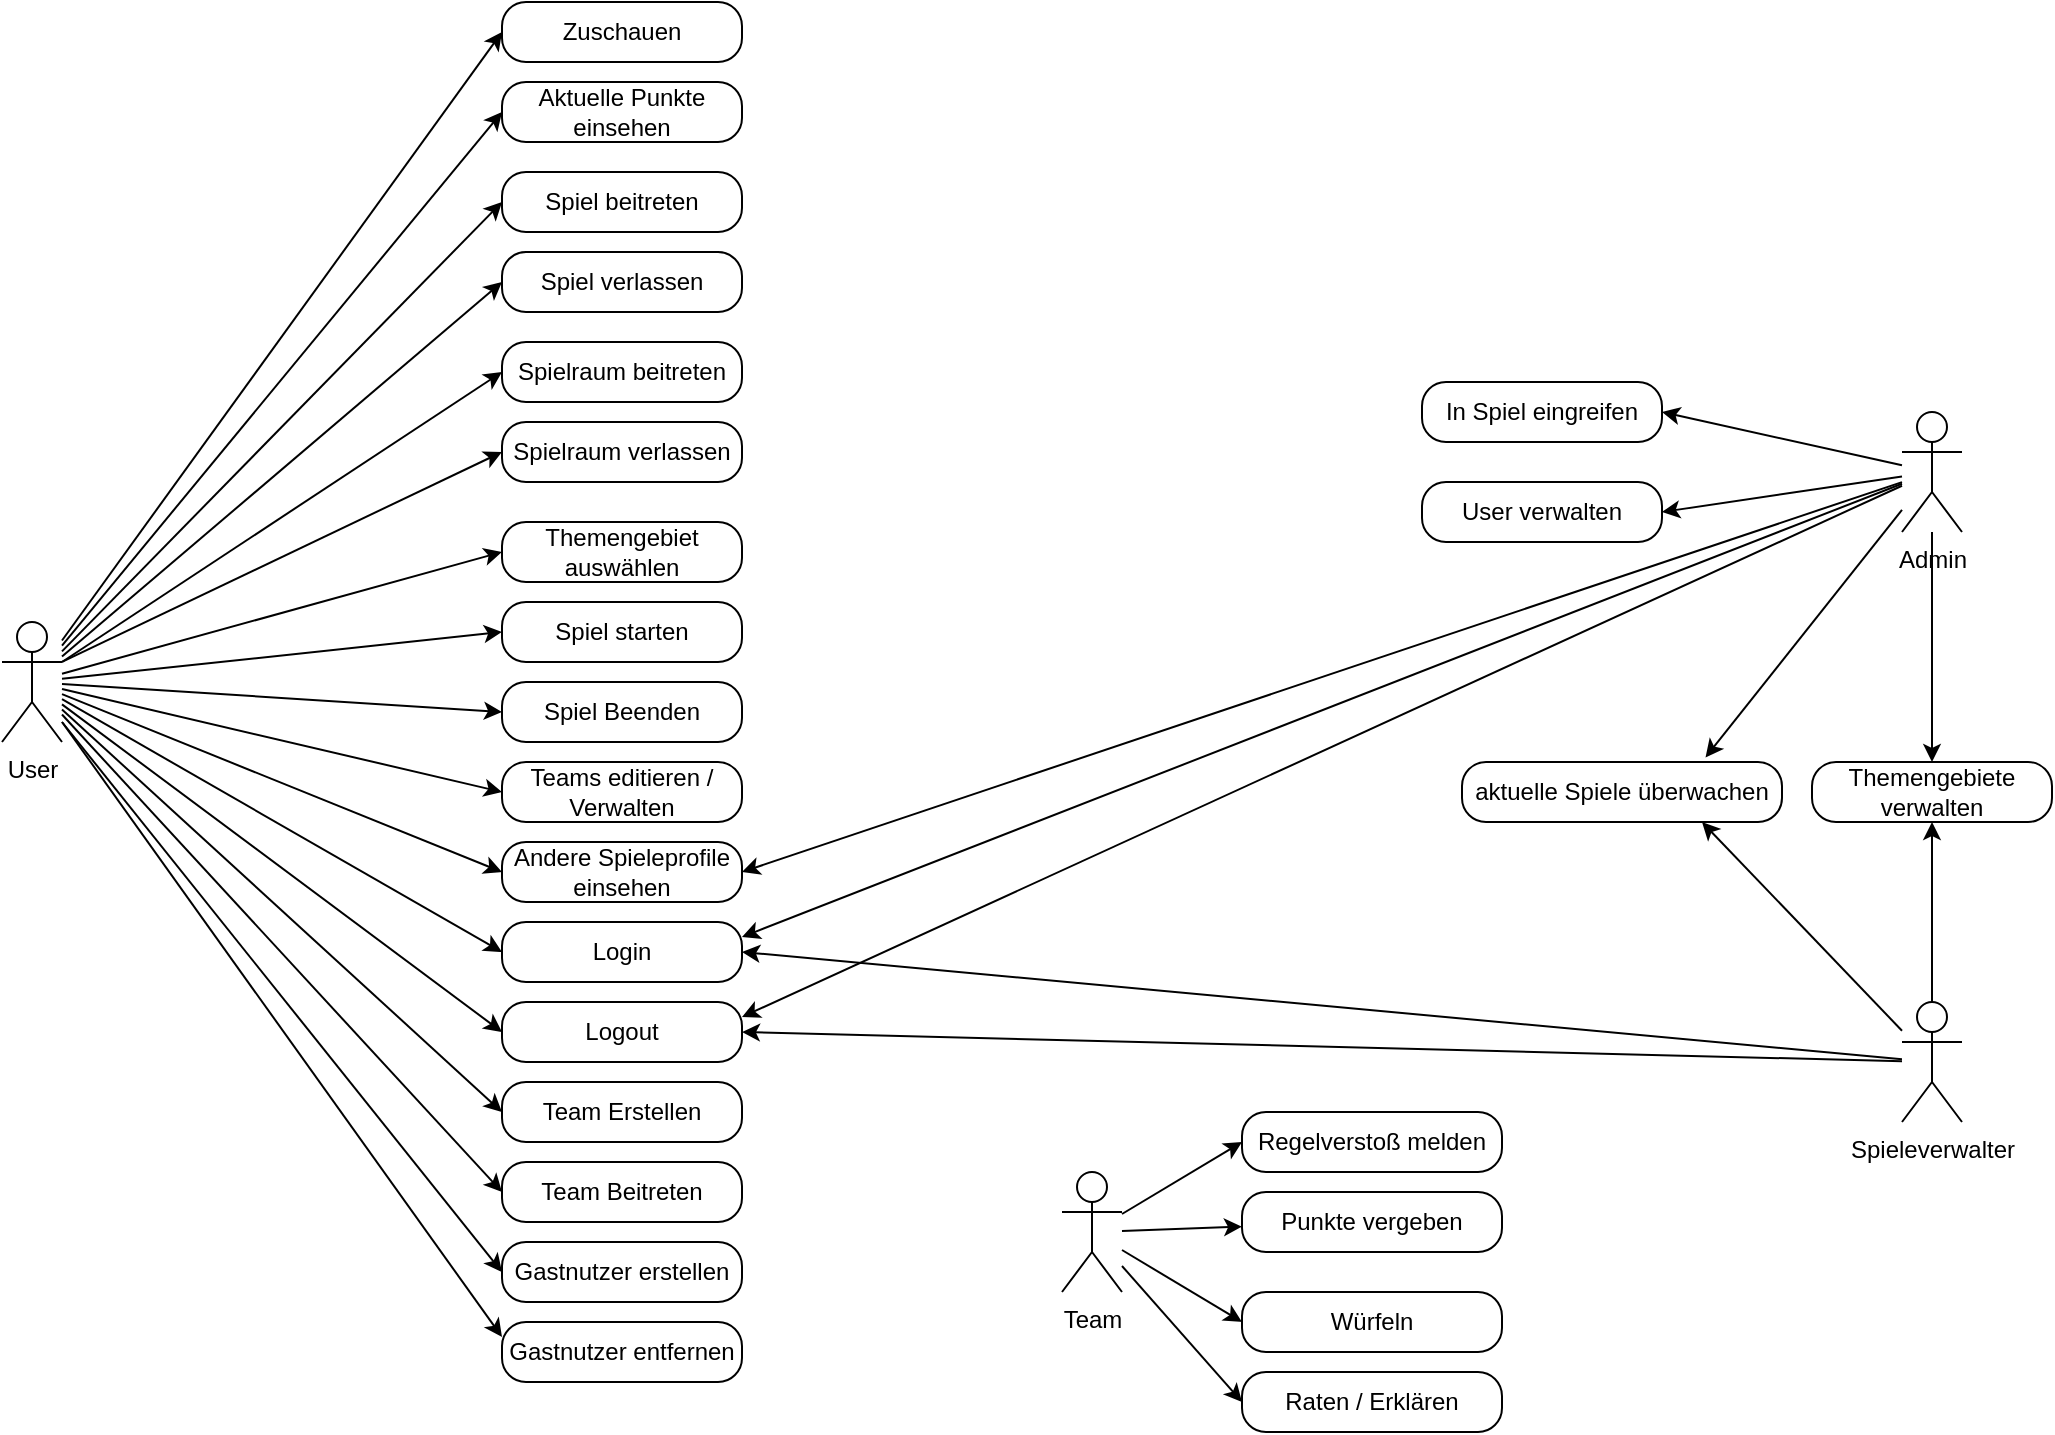<mxfile version="13.9.9" type="device"><diagram id="q9h-szZ93JFTQhc0yEkR" name="Page-1"><mxGraphModel dx="2249" dy="1991" grid="1" gridSize="10" guides="1" tooltips="1" connect="1" arrows="1" fold="1" page="1" pageScale="1" pageWidth="827" pageHeight="1169" math="0" shadow="0"><root><mxCell id="0"/><mxCell id="1" parent="0"/><mxCell id="AtW78XslK7RhBpEaeAJY-25" style="edgeStyle=none;rounded=0;orthogonalLoop=1;jettySize=auto;html=1;entryX=0;entryY=0.5;entryDx=0;entryDy=0;" parent="1" source="AtW78XslK7RhBpEaeAJY-1" target="AtW78XslK7RhBpEaeAJY-21" edge="1"><mxGeometry relative="1" as="geometry"/></mxCell><mxCell id="AtW78XslK7RhBpEaeAJY-35" style="edgeStyle=none;rounded=0;orthogonalLoop=1;jettySize=auto;html=1;entryX=0;entryY=0.5;entryDx=0;entryDy=0;" parent="1" source="AtW78XslK7RhBpEaeAJY-1" target="AtW78XslK7RhBpEaeAJY-14" edge="1"><mxGeometry relative="1" as="geometry"/></mxCell><mxCell id="AtW78XslK7RhBpEaeAJY-36" style="edgeStyle=none;rounded=0;orthogonalLoop=1;jettySize=auto;html=1;entryX=0;entryY=0.5;entryDx=0;entryDy=0;" parent="1" source="AtW78XslK7RhBpEaeAJY-1" target="AtW78XslK7RhBpEaeAJY-13" edge="1"><mxGeometry relative="1" as="geometry"/></mxCell><mxCell id="AtW78XslK7RhBpEaeAJY-37" style="edgeStyle=none;rounded=0;orthogonalLoop=1;jettySize=auto;html=1;entryX=0;entryY=0.5;entryDx=0;entryDy=0;" parent="1" source="AtW78XslK7RhBpEaeAJY-1" target="AtW78XslK7RhBpEaeAJY-8" edge="1"><mxGeometry relative="1" as="geometry"/></mxCell><mxCell id="AtW78XslK7RhBpEaeAJY-38" style="edgeStyle=none;rounded=0;orthogonalLoop=1;jettySize=auto;html=1;entryX=0;entryY=0.5;entryDx=0;entryDy=0;" parent="1" source="AtW78XslK7RhBpEaeAJY-1" target="AtW78XslK7RhBpEaeAJY-7" edge="1"><mxGeometry relative="1" as="geometry"><mxPoint x="210" y="170" as="targetPoint"/></mxGeometry></mxCell><mxCell id="AtW78XslK7RhBpEaeAJY-39" style="edgeStyle=none;rounded=0;orthogonalLoop=1;jettySize=auto;html=1;entryX=0;entryY=0.5;entryDx=0;entryDy=0;" parent="1" source="AtW78XslK7RhBpEaeAJY-1" target="AtW78XslK7RhBpEaeAJY-5" edge="1"><mxGeometry relative="1" as="geometry"/></mxCell><mxCell id="AtW78XslK7RhBpEaeAJY-40" style="edgeStyle=none;rounded=0;orthogonalLoop=1;jettySize=auto;html=1;entryX=0;entryY=0.5;entryDx=0;entryDy=0;" parent="1" source="AtW78XslK7RhBpEaeAJY-1" target="AtW78XslK7RhBpEaeAJY-6" edge="1"><mxGeometry relative="1" as="geometry"/></mxCell><mxCell id="AtW78XslK7RhBpEaeAJY-48" style="edgeStyle=none;rounded=0;orthogonalLoop=1;jettySize=auto;html=1;entryX=0;entryY=0.5;entryDx=0;entryDy=0;" parent="1" source="AtW78XslK7RhBpEaeAJY-1" target="AtW78XslK7RhBpEaeAJY-46" edge="1"><mxGeometry relative="1" as="geometry"/></mxCell><mxCell id="AtW78XslK7RhBpEaeAJY-49" style="edgeStyle=none;rounded=0;orthogonalLoop=1;jettySize=auto;html=1;entryX=0;entryY=0.5;entryDx=0;entryDy=0;" parent="1" source="AtW78XslK7RhBpEaeAJY-1" target="AtW78XslK7RhBpEaeAJY-47" edge="1"><mxGeometry relative="1" as="geometry"/></mxCell><mxCell id="AtW78XslK7RhBpEaeAJY-56" style="edgeStyle=none;rounded=0;orthogonalLoop=1;jettySize=auto;html=1;entryX=0;entryY=0.5;entryDx=0;entryDy=0;" parent="1" source="AtW78XslK7RhBpEaeAJY-1" target="AtW78XslK7RhBpEaeAJY-54" edge="1"><mxGeometry relative="1" as="geometry"/></mxCell><mxCell id="AtW78XslK7RhBpEaeAJY-57" style="edgeStyle=none;rounded=0;orthogonalLoop=1;jettySize=auto;html=1;entryX=0;entryY=0.5;entryDx=0;entryDy=0;" parent="1" source="AtW78XslK7RhBpEaeAJY-1" target="AtW78XslK7RhBpEaeAJY-55" edge="1"><mxGeometry relative="1" as="geometry"/></mxCell><mxCell id="24J4Fb3gOJBgNPUQDQmY-6" style="edgeStyle=none;rounded=0;orthogonalLoop=1;jettySize=auto;html=1;entryX=0;entryY=0.5;entryDx=0;entryDy=0;" parent="1" source="AtW78XslK7RhBpEaeAJY-1" target="24J4Fb3gOJBgNPUQDQmY-5" edge="1"><mxGeometry relative="1" as="geometry"/></mxCell><mxCell id="24J4Fb3gOJBgNPUQDQmY-15" style="edgeStyle=none;rounded=0;orthogonalLoop=1;jettySize=auto;html=1;entryX=0;entryY=0.5;entryDx=0;entryDy=0;" parent="1" source="AtW78XslK7RhBpEaeAJY-1" target="24J4Fb3gOJBgNPUQDQmY-14" edge="1"><mxGeometry relative="1" as="geometry"/></mxCell><mxCell id="AtW78XslK7RhBpEaeAJY-1" value="User" style="shape=umlActor;verticalLabelPosition=bottom;verticalAlign=top;html=1;outlineConnect=0;" parent="1" vertex="1"><mxGeometry x="-40" y="290" width="30" height="60" as="geometry"/></mxCell><mxCell id="AtW78XslK7RhBpEaeAJY-41" style="edgeStyle=none;rounded=0;orthogonalLoop=1;jettySize=auto;html=1;entryX=0;entryY=0.5;entryDx=0;entryDy=0;" parent="1" source="AtW78XslK7RhBpEaeAJY-2" target="AtW78XslK7RhBpEaeAJY-10" edge="1"><mxGeometry relative="1" as="geometry"/></mxCell><mxCell id="AtW78XslK7RhBpEaeAJY-42" style="edgeStyle=none;rounded=0;orthogonalLoop=1;jettySize=auto;html=1;" parent="1" source="AtW78XslK7RhBpEaeAJY-2" target="AtW78XslK7RhBpEaeAJY-11" edge="1"><mxGeometry relative="1" as="geometry"/></mxCell><mxCell id="AtW78XslK7RhBpEaeAJY-44" style="edgeStyle=none;rounded=0;orthogonalLoop=1;jettySize=auto;html=1;entryX=0;entryY=0.5;entryDx=0;entryDy=0;" parent="1" source="AtW78XslK7RhBpEaeAJY-2" target="AtW78XslK7RhBpEaeAJY-9" edge="1"><mxGeometry relative="1" as="geometry"/></mxCell><mxCell id="AtW78XslK7RhBpEaeAJY-45" style="edgeStyle=none;rounded=0;orthogonalLoop=1;jettySize=auto;html=1;entryX=0;entryY=0.5;entryDx=0;entryDy=0;" parent="1" source="AtW78XslK7RhBpEaeAJY-2" target="AtW78XslK7RhBpEaeAJY-23" edge="1"><mxGeometry relative="1" as="geometry"/></mxCell><mxCell id="AtW78XslK7RhBpEaeAJY-2" value="Team" style="shape=umlActor;verticalLabelPosition=bottom;verticalAlign=top;html=1;outlineConnect=0;" parent="1" vertex="1"><mxGeometry x="490" y="565" width="30" height="60" as="geometry"/></mxCell><mxCell id="AtW78XslK7RhBpEaeAJY-5" value="Login" style="rounded=1;whiteSpace=wrap;html=1;arcSize=40;" parent="1" vertex="1"><mxGeometry x="210" y="440" width="120" height="30" as="geometry"/></mxCell><mxCell id="AtW78XslK7RhBpEaeAJY-6" value="Logout" style="rounded=1;whiteSpace=wrap;html=1;arcSize=40;" parent="1" vertex="1"><mxGeometry x="210" y="480" width="120" height="30" as="geometry"/></mxCell><mxCell id="AtW78XslK7RhBpEaeAJY-7" value="Spiel beitreten" style="rounded=1;whiteSpace=wrap;html=1;arcSize=40;" parent="1" vertex="1"><mxGeometry x="210" y="65" width="120" height="30" as="geometry"/></mxCell><mxCell id="AtW78XslK7RhBpEaeAJY-8" value="Spiel verlassen" style="rounded=1;whiteSpace=wrap;html=1;arcSize=40;" parent="1" vertex="1"><mxGeometry x="210" y="105" width="120" height="30" as="geometry"/></mxCell><mxCell id="AtW78XslK7RhBpEaeAJY-9" value="Würfeln" style="rounded=1;whiteSpace=wrap;html=1;arcSize=40;" parent="1" vertex="1"><mxGeometry x="580" y="625" width="130" height="30" as="geometry"/></mxCell><mxCell id="AtW78XslK7RhBpEaeAJY-10" value="Regelverstoß melden" style="rounded=1;whiteSpace=wrap;html=1;arcSize=40;" parent="1" vertex="1"><mxGeometry x="580" y="535" width="130" height="30" as="geometry"/></mxCell><mxCell id="AtW78XslK7RhBpEaeAJY-11" value="Punkte vergeben" style="rounded=1;whiteSpace=wrap;html=1;arcSize=40;" parent="1" vertex="1"><mxGeometry x="580" y="575" width="130" height="30" as="geometry"/></mxCell><mxCell id="AtW78XslK7RhBpEaeAJY-24" style="rounded=0;orthogonalLoop=1;jettySize=auto;html=1;entryX=1;entryY=0.5;entryDx=0;entryDy=0;" parent="1" source="AtW78XslK7RhBpEaeAJY-12" target="AtW78XslK7RhBpEaeAJY-21" edge="1"><mxGeometry relative="1" as="geometry"/></mxCell><mxCell id="AtW78XslK7RhBpEaeAJY-28" style="edgeStyle=none;rounded=0;orthogonalLoop=1;jettySize=auto;html=1;entryX=0.5;entryY=0;entryDx=0;entryDy=0;" parent="1" source="AtW78XslK7RhBpEaeAJY-12" target="AtW78XslK7RhBpEaeAJY-15" edge="1"><mxGeometry relative="1" as="geometry"/></mxCell><mxCell id="AtW78XslK7RhBpEaeAJY-30" style="edgeStyle=none;rounded=0;orthogonalLoop=1;jettySize=auto;html=1;entryX=1;entryY=0.5;entryDx=0;entryDy=0;" parent="1" source="AtW78XslK7RhBpEaeAJY-12" target="AtW78XslK7RhBpEaeAJY-19" edge="1"><mxGeometry relative="1" as="geometry"/></mxCell><mxCell id="AtW78XslK7RhBpEaeAJY-33" style="edgeStyle=none;rounded=0;orthogonalLoop=1;jettySize=auto;html=1;entryX=1;entryY=0.25;entryDx=0;entryDy=0;" parent="1" source="AtW78XslK7RhBpEaeAJY-12" target="AtW78XslK7RhBpEaeAJY-5" edge="1"><mxGeometry relative="1" as="geometry"/></mxCell><mxCell id="AtW78XslK7RhBpEaeAJY-34" style="edgeStyle=none;rounded=0;orthogonalLoop=1;jettySize=auto;html=1;entryX=1;entryY=0.25;entryDx=0;entryDy=0;" parent="1" source="AtW78XslK7RhBpEaeAJY-12" target="AtW78XslK7RhBpEaeAJY-6" edge="1"><mxGeometry relative="1" as="geometry"/></mxCell><mxCell id="AtW78XslK7RhBpEaeAJY-52" style="edgeStyle=none;rounded=0;orthogonalLoop=1;jettySize=auto;html=1;entryX=0.761;entryY=-0.077;entryDx=0;entryDy=0;entryPerimeter=0;" parent="1" source="AtW78XslK7RhBpEaeAJY-12" target="AtW78XslK7RhBpEaeAJY-50" edge="1"><mxGeometry relative="1" as="geometry"/></mxCell><mxCell id="AtW78XslK7RhBpEaeAJY-59" style="edgeStyle=none;rounded=0;orthogonalLoop=1;jettySize=auto;html=1;entryX=1;entryY=0.5;entryDx=0;entryDy=0;" parent="1" source="AtW78XslK7RhBpEaeAJY-12" target="AtW78XslK7RhBpEaeAJY-58" edge="1"><mxGeometry relative="1" as="geometry"/></mxCell><mxCell id="AtW78XslK7RhBpEaeAJY-12" value="Admin" style="shape=umlActor;verticalLabelPosition=bottom;verticalAlign=top;html=1;outlineConnect=0;" parent="1" vertex="1"><mxGeometry x="910" y="185" width="30" height="60" as="geometry"/></mxCell><mxCell id="AtW78XslK7RhBpEaeAJY-13" value="Themengebiet auswählen" style="rounded=1;whiteSpace=wrap;html=1;arcSize=40;" parent="1" vertex="1"><mxGeometry x="210" y="240" width="120" height="30" as="geometry"/></mxCell><mxCell id="AtW78XslK7RhBpEaeAJY-14" value="Spiel starten" style="rounded=1;whiteSpace=wrap;html=1;arcSize=40;" parent="1" vertex="1"><mxGeometry x="210" y="280" width="120" height="30" as="geometry"/></mxCell><mxCell id="AtW78XslK7RhBpEaeAJY-15" value="Themengebiete verwalten" style="rounded=1;whiteSpace=wrap;html=1;arcSize=40;" parent="1" vertex="1"><mxGeometry x="865" y="360" width="120" height="30" as="geometry"/></mxCell><mxCell id="AtW78XslK7RhBpEaeAJY-19" value="User verwalten" style="rounded=1;whiteSpace=wrap;html=1;arcSize=40;" parent="1" vertex="1"><mxGeometry x="670" y="220" width="120" height="30" as="geometry"/></mxCell><mxCell id="AtW78XslK7RhBpEaeAJY-21" value="Andere Spieleprofile einsehen" style="rounded=1;whiteSpace=wrap;html=1;arcSize=40;" parent="1" vertex="1"><mxGeometry x="210" y="400" width="120" height="30" as="geometry"/></mxCell><mxCell id="AtW78XslK7RhBpEaeAJY-23" value="Raten / Erklären" style="rounded=1;whiteSpace=wrap;html=1;arcSize=40;" parent="1" vertex="1"><mxGeometry x="580" y="665" width="130" height="30" as="geometry"/></mxCell><mxCell id="AtW78XslK7RhBpEaeAJY-27" style="edgeStyle=none;rounded=0;orthogonalLoop=1;jettySize=auto;html=1;entryX=0.5;entryY=1;entryDx=0;entryDy=0;" parent="1" source="AtW78XslK7RhBpEaeAJY-26" target="AtW78XslK7RhBpEaeAJY-15" edge="1"><mxGeometry relative="1" as="geometry"/></mxCell><mxCell id="AtW78XslK7RhBpEaeAJY-31" style="edgeStyle=none;rounded=0;orthogonalLoop=1;jettySize=auto;html=1;entryX=1;entryY=0.5;entryDx=0;entryDy=0;" parent="1" source="AtW78XslK7RhBpEaeAJY-26" target="AtW78XslK7RhBpEaeAJY-5" edge="1"><mxGeometry relative="1" as="geometry"/></mxCell><mxCell id="AtW78XslK7RhBpEaeAJY-32" style="edgeStyle=none;rounded=0;orthogonalLoop=1;jettySize=auto;html=1;entryX=1;entryY=0.5;entryDx=0;entryDy=0;" parent="1" source="AtW78XslK7RhBpEaeAJY-26" target="AtW78XslK7RhBpEaeAJY-6" edge="1"><mxGeometry relative="1" as="geometry"/></mxCell><mxCell id="AtW78XslK7RhBpEaeAJY-51" style="edgeStyle=none;rounded=0;orthogonalLoop=1;jettySize=auto;html=1;entryX=0.75;entryY=1;entryDx=0;entryDy=0;" parent="1" source="AtW78XslK7RhBpEaeAJY-26" target="AtW78XslK7RhBpEaeAJY-50" edge="1"><mxGeometry relative="1" as="geometry"/></mxCell><mxCell id="AtW78XslK7RhBpEaeAJY-26" value="Spieleverwalter" style="shape=umlActor;verticalLabelPosition=bottom;verticalAlign=top;html=1;outlineConnect=0;" parent="1" vertex="1"><mxGeometry x="910" y="480" width="30" height="60" as="geometry"/></mxCell><mxCell id="AtW78XslK7RhBpEaeAJY-46" value="Team Erstellen" style="rounded=1;whiteSpace=wrap;html=1;arcSize=40;" parent="1" vertex="1"><mxGeometry x="210" y="520" width="120" height="30" as="geometry"/></mxCell><mxCell id="AtW78XslK7RhBpEaeAJY-47" value="Team Beitreten" style="rounded=1;whiteSpace=wrap;html=1;arcSize=40;" parent="1" vertex="1"><mxGeometry x="210" y="560" width="120" height="30" as="geometry"/></mxCell><mxCell id="AtW78XslK7RhBpEaeAJY-50" value="aktuelle Spiele überwachen" style="rounded=1;whiteSpace=wrap;html=1;arcSize=40;" parent="1" vertex="1"><mxGeometry x="690" y="360" width="160" height="30" as="geometry"/></mxCell><mxCell id="AtW78XslK7RhBpEaeAJY-54" value="Spiel Beenden" style="rounded=1;whiteSpace=wrap;html=1;arcSize=40;" parent="1" vertex="1"><mxGeometry x="210" y="320" width="120" height="30" as="geometry"/></mxCell><mxCell id="AtW78XslK7RhBpEaeAJY-55" value="Teams editieren / Verwalten" style="rounded=1;whiteSpace=wrap;html=1;arcSize=40;" parent="1" vertex="1"><mxGeometry x="210" y="360" width="120" height="30" as="geometry"/></mxCell><mxCell id="AtW78XslK7RhBpEaeAJY-58" value="In Spiel eingreifen" style="rounded=1;whiteSpace=wrap;html=1;arcSize=40;" parent="1" vertex="1"><mxGeometry x="670" y="170" width="120" height="30" as="geometry"/></mxCell><mxCell id="24J4Fb3gOJBgNPUQDQmY-5" value="Aktuelle Punkte einsehen" style="rounded=1;whiteSpace=wrap;html=1;arcSize=40;" parent="1" vertex="1"><mxGeometry x="210" y="20" width="120" height="30" as="geometry"/></mxCell><mxCell id="24J4Fb3gOJBgNPUQDQmY-14" value="Zuschauen" style="rounded=1;whiteSpace=wrap;html=1;arcSize=40;" parent="1" vertex="1"><mxGeometry x="210" y="-20" width="120" height="30" as="geometry"/></mxCell><mxCell id="m7sbSPMsChaa3dCMKv-q-1" value="Spielraum beitreten" style="rounded=1;whiteSpace=wrap;html=1;arcSize=40;" vertex="1" parent="1"><mxGeometry x="210" y="150" width="120" height="30" as="geometry"/></mxCell><mxCell id="m7sbSPMsChaa3dCMKv-q-2" value="Spielraum verlassen" style="rounded=1;whiteSpace=wrap;html=1;arcSize=40;" vertex="1" parent="1"><mxGeometry x="210" y="190" width="120" height="30" as="geometry"/></mxCell><mxCell id="m7sbSPMsChaa3dCMKv-q-4" style="edgeStyle=none;rounded=0;orthogonalLoop=1;jettySize=auto;html=1;entryX=0;entryY=0.5;entryDx=0;entryDy=0;exitX=1;exitY=0.333;exitDx=0;exitDy=0;exitPerimeter=0;" edge="1" parent="1" source="AtW78XslK7RhBpEaeAJY-1" target="m7sbSPMsChaa3dCMKv-q-1"><mxGeometry relative="1" as="geometry"><mxPoint y="317.234" as="sourcePoint"/><mxPoint x="220" y="130" as="targetPoint"/></mxGeometry></mxCell><mxCell id="m7sbSPMsChaa3dCMKv-q-5" style="edgeStyle=none;rounded=0;orthogonalLoop=1;jettySize=auto;html=1;entryX=0;entryY=0.5;entryDx=0;entryDy=0;exitX=1;exitY=0.333;exitDx=0;exitDy=0;exitPerimeter=0;" edge="1" parent="1" source="AtW78XslK7RhBpEaeAJY-1" target="m7sbSPMsChaa3dCMKv-q-2"><mxGeometry relative="1" as="geometry"><mxPoint y="320" as="sourcePoint"/><mxPoint x="220" y="175" as="targetPoint"/></mxGeometry></mxCell><mxCell id="m7sbSPMsChaa3dCMKv-q-6" value="Gastnutzer erstellen" style="rounded=1;whiteSpace=wrap;html=1;arcSize=40;" vertex="1" parent="1"><mxGeometry x="210" y="600" width="120" height="30" as="geometry"/></mxCell><mxCell id="m7sbSPMsChaa3dCMKv-q-7" style="edgeStyle=none;rounded=0;orthogonalLoop=1;jettySize=auto;html=1;entryX=0;entryY=0.5;entryDx=0;entryDy=0;" edge="1" parent="1" target="m7sbSPMsChaa3dCMKv-q-6"><mxGeometry relative="1" as="geometry"><mxPoint x="-10" y="340" as="sourcePoint"/><mxPoint x="220" y="585" as="targetPoint"/></mxGeometry></mxCell><mxCell id="m7sbSPMsChaa3dCMKv-q-8" value="Gastnutzer entfernen" style="rounded=1;whiteSpace=wrap;html=1;arcSize=40;" vertex="1" parent="1"><mxGeometry x="210" y="640" width="120" height="30" as="geometry"/></mxCell><mxCell id="m7sbSPMsChaa3dCMKv-q-9" style="edgeStyle=none;rounded=0;orthogonalLoop=1;jettySize=auto;html=1;entryX=0;entryY=0.25;entryDx=0;entryDy=0;" edge="1" parent="1" target="m7sbSPMsChaa3dCMKv-q-8"><mxGeometry relative="1" as="geometry"><mxPoint x="-10" y="340" as="sourcePoint"/><mxPoint x="220" y="625" as="targetPoint"/></mxGeometry></mxCell></root></mxGraphModel></diagram></mxfile>
